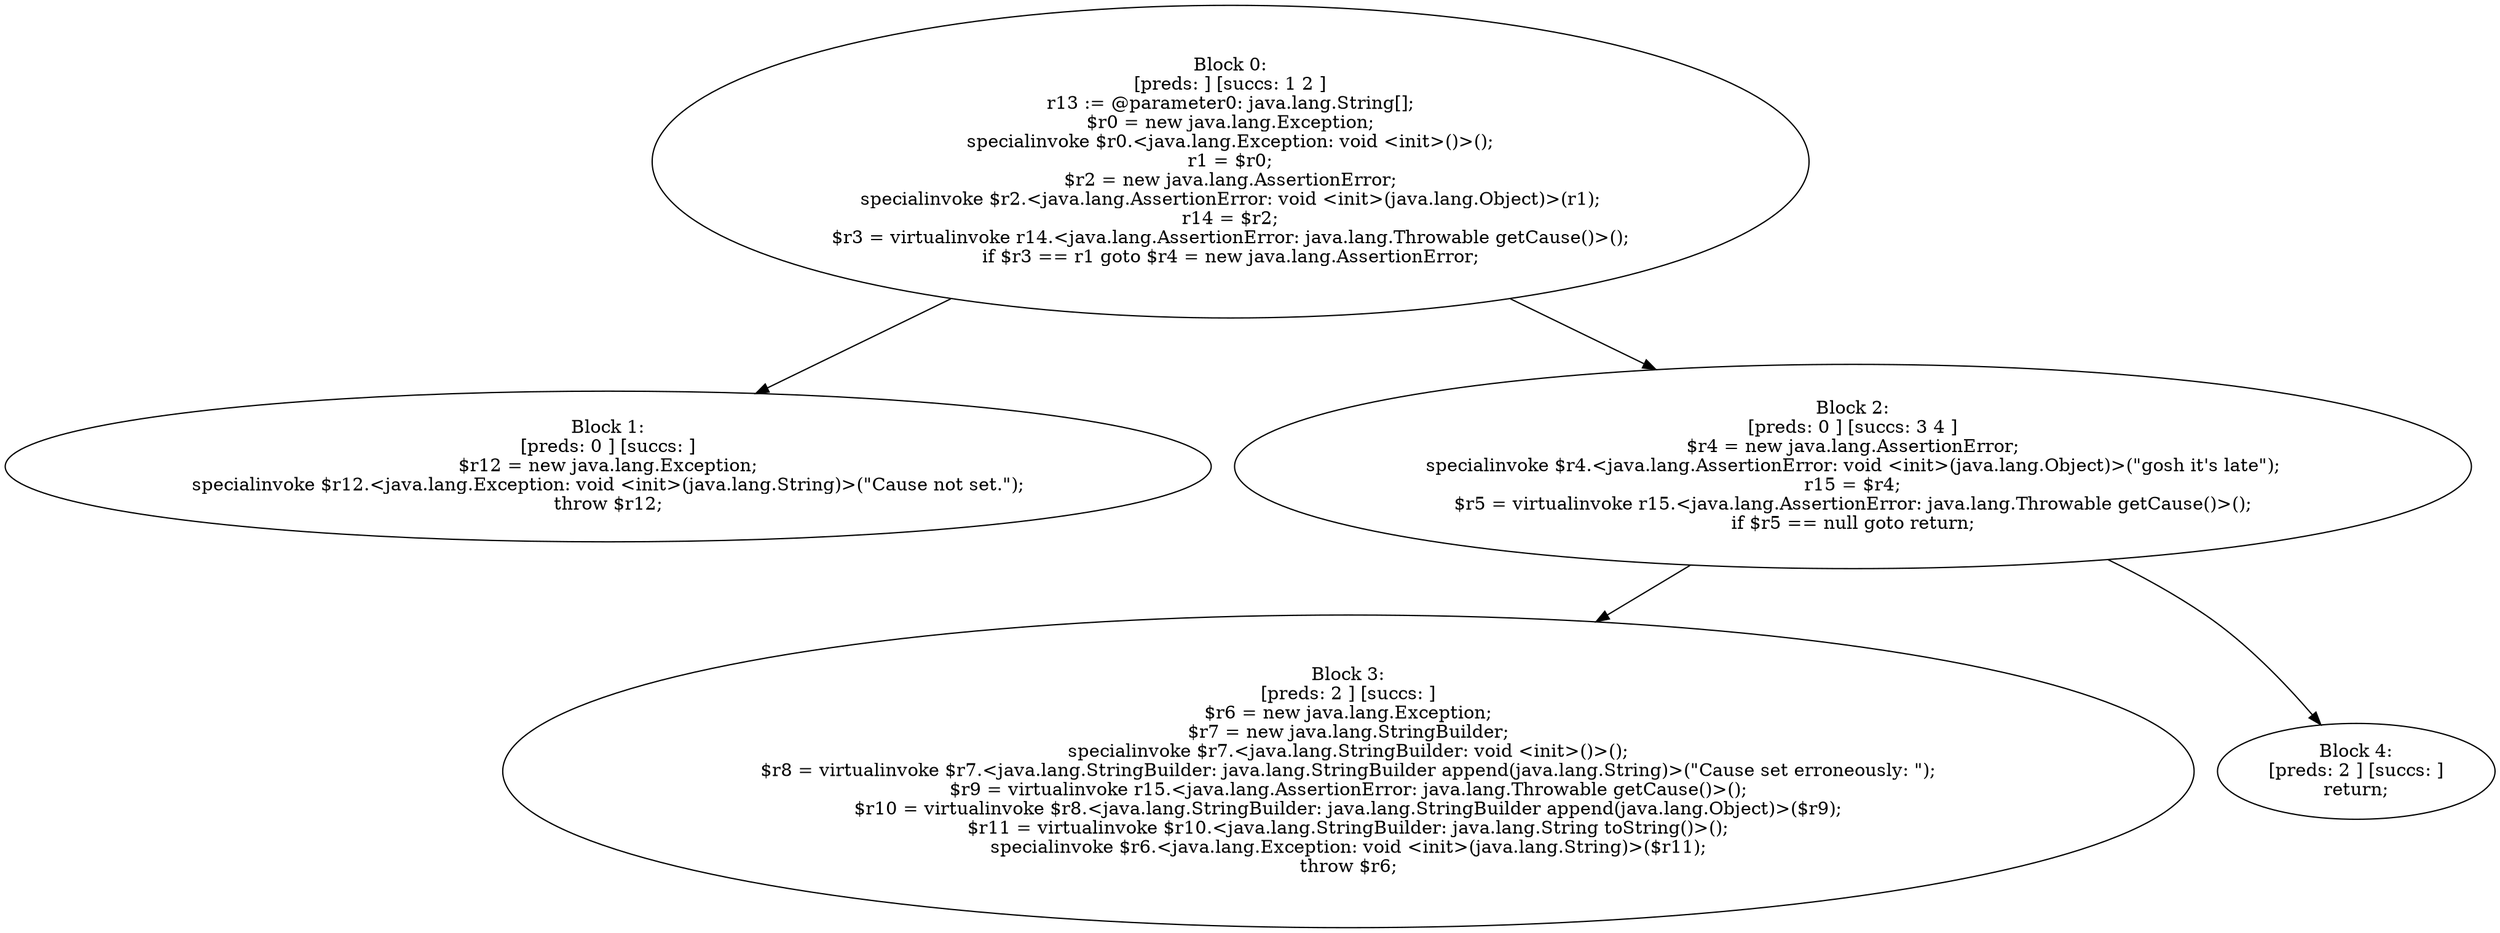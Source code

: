 digraph "unitGraph" {
    "Block 0:
[preds: ] [succs: 1 2 ]
r13 := @parameter0: java.lang.String[];
$r0 = new java.lang.Exception;
specialinvoke $r0.<java.lang.Exception: void <init>()>();
r1 = $r0;
$r2 = new java.lang.AssertionError;
specialinvoke $r2.<java.lang.AssertionError: void <init>(java.lang.Object)>(r1);
r14 = $r2;
$r3 = virtualinvoke r14.<java.lang.AssertionError: java.lang.Throwable getCause()>();
if $r3 == r1 goto $r4 = new java.lang.AssertionError;
"
    "Block 1:
[preds: 0 ] [succs: ]
$r12 = new java.lang.Exception;
specialinvoke $r12.<java.lang.Exception: void <init>(java.lang.String)>(\"Cause not set.\");
throw $r12;
"
    "Block 2:
[preds: 0 ] [succs: 3 4 ]
$r4 = new java.lang.AssertionError;
specialinvoke $r4.<java.lang.AssertionError: void <init>(java.lang.Object)>(\"gosh it\'s late\");
r15 = $r4;
$r5 = virtualinvoke r15.<java.lang.AssertionError: java.lang.Throwable getCause()>();
if $r5 == null goto return;
"
    "Block 3:
[preds: 2 ] [succs: ]
$r6 = new java.lang.Exception;
$r7 = new java.lang.StringBuilder;
specialinvoke $r7.<java.lang.StringBuilder: void <init>()>();
$r8 = virtualinvoke $r7.<java.lang.StringBuilder: java.lang.StringBuilder append(java.lang.String)>(\"Cause set erroneously: \");
$r9 = virtualinvoke r15.<java.lang.AssertionError: java.lang.Throwable getCause()>();
$r10 = virtualinvoke $r8.<java.lang.StringBuilder: java.lang.StringBuilder append(java.lang.Object)>($r9);
$r11 = virtualinvoke $r10.<java.lang.StringBuilder: java.lang.String toString()>();
specialinvoke $r6.<java.lang.Exception: void <init>(java.lang.String)>($r11);
throw $r6;
"
    "Block 4:
[preds: 2 ] [succs: ]
return;
"
    "Block 0:
[preds: ] [succs: 1 2 ]
r13 := @parameter0: java.lang.String[];
$r0 = new java.lang.Exception;
specialinvoke $r0.<java.lang.Exception: void <init>()>();
r1 = $r0;
$r2 = new java.lang.AssertionError;
specialinvoke $r2.<java.lang.AssertionError: void <init>(java.lang.Object)>(r1);
r14 = $r2;
$r3 = virtualinvoke r14.<java.lang.AssertionError: java.lang.Throwable getCause()>();
if $r3 == r1 goto $r4 = new java.lang.AssertionError;
"->"Block 1:
[preds: 0 ] [succs: ]
$r12 = new java.lang.Exception;
specialinvoke $r12.<java.lang.Exception: void <init>(java.lang.String)>(\"Cause not set.\");
throw $r12;
";
    "Block 0:
[preds: ] [succs: 1 2 ]
r13 := @parameter0: java.lang.String[];
$r0 = new java.lang.Exception;
specialinvoke $r0.<java.lang.Exception: void <init>()>();
r1 = $r0;
$r2 = new java.lang.AssertionError;
specialinvoke $r2.<java.lang.AssertionError: void <init>(java.lang.Object)>(r1);
r14 = $r2;
$r3 = virtualinvoke r14.<java.lang.AssertionError: java.lang.Throwable getCause()>();
if $r3 == r1 goto $r4 = new java.lang.AssertionError;
"->"Block 2:
[preds: 0 ] [succs: 3 4 ]
$r4 = new java.lang.AssertionError;
specialinvoke $r4.<java.lang.AssertionError: void <init>(java.lang.Object)>(\"gosh it\'s late\");
r15 = $r4;
$r5 = virtualinvoke r15.<java.lang.AssertionError: java.lang.Throwable getCause()>();
if $r5 == null goto return;
";
    "Block 2:
[preds: 0 ] [succs: 3 4 ]
$r4 = new java.lang.AssertionError;
specialinvoke $r4.<java.lang.AssertionError: void <init>(java.lang.Object)>(\"gosh it\'s late\");
r15 = $r4;
$r5 = virtualinvoke r15.<java.lang.AssertionError: java.lang.Throwable getCause()>();
if $r5 == null goto return;
"->"Block 3:
[preds: 2 ] [succs: ]
$r6 = new java.lang.Exception;
$r7 = new java.lang.StringBuilder;
specialinvoke $r7.<java.lang.StringBuilder: void <init>()>();
$r8 = virtualinvoke $r7.<java.lang.StringBuilder: java.lang.StringBuilder append(java.lang.String)>(\"Cause set erroneously: \");
$r9 = virtualinvoke r15.<java.lang.AssertionError: java.lang.Throwable getCause()>();
$r10 = virtualinvoke $r8.<java.lang.StringBuilder: java.lang.StringBuilder append(java.lang.Object)>($r9);
$r11 = virtualinvoke $r10.<java.lang.StringBuilder: java.lang.String toString()>();
specialinvoke $r6.<java.lang.Exception: void <init>(java.lang.String)>($r11);
throw $r6;
";
    "Block 2:
[preds: 0 ] [succs: 3 4 ]
$r4 = new java.lang.AssertionError;
specialinvoke $r4.<java.lang.AssertionError: void <init>(java.lang.Object)>(\"gosh it\'s late\");
r15 = $r4;
$r5 = virtualinvoke r15.<java.lang.AssertionError: java.lang.Throwable getCause()>();
if $r5 == null goto return;
"->"Block 4:
[preds: 2 ] [succs: ]
return;
";
}
